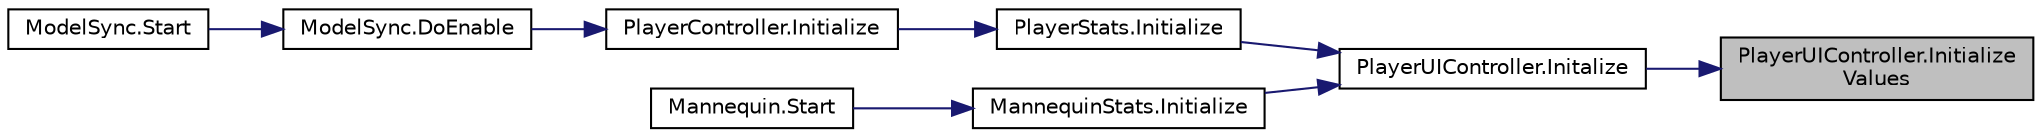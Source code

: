 digraph "PlayerUIController.InitializeValues"
{
 // INTERACTIVE_SVG=YES
 // LATEX_PDF_SIZE
  edge [fontname="Helvetica",fontsize="10",labelfontname="Helvetica",labelfontsize="10"];
  node [fontname="Helvetica",fontsize="10",shape=record];
  rankdir="RL";
  Node1 [label="PlayerUIController.Initialize\lValues",height=0.2,width=0.4,color="black", fillcolor="grey75", style="filled", fontcolor="black",tooltip="Initializes all the values into the Image and Text."];
  Node1 -> Node2 [dir="back",color="midnightblue",fontsize="10",style="solid",fontname="Helvetica"];
  Node2 [label="PlayerUIController.Initalize",height=0.2,width=0.4,color="black", fillcolor="white", style="filled",URL="$class_player_u_i_controller.html#ab6ed746dec17fdf763bc4ec1d713db7f",tooltip="Initializes all the values and colors for this Player."];
  Node2 -> Node3 [dir="back",color="midnightblue",fontsize="10",style="solid",fontname="Helvetica"];
  Node3 [label="PlayerStats.Initialize",height=0.2,width=0.4,color="black", fillcolor="white", style="filled",URL="$class_player_stats.html#ae874ab5cbb490cbdcf3f5613b8bc2240",tooltip="Initialize the actual Stats of the Player."];
  Node3 -> Node4 [dir="back",color="midnightblue",fontsize="10",style="solid",fontname="Helvetica"];
  Node4 [label="PlayerController.Initialize",height=0.2,width=0.4,color="black", fillcolor="white", style="filled",URL="$class_player_controller.html#a75e94e4fd555e57e55ab4b7e54024dcf",tooltip="Initialize the PlayerController."];
  Node4 -> Node5 [dir="back",color="midnightblue",fontsize="10",style="solid",fontname="Helvetica"];
  Node5 [label="ModelSync.DoEnable",height=0.2,width=0.4,color="black", fillcolor="white", style="filled",URL="$class_model_sync.html#ab8359f73ae31a7f926c80ebcd7e9444a",tooltip="This starts all the initialization chain for the player."];
  Node5 -> Node6 [dir="back",color="midnightblue",fontsize="10",style="solid",fontname="Helvetica"];
  Node6 [label="ModelSync.Start",height=0.2,width=0.4,color="black", fillcolor="white", style="filled",URL="$class_model_sync.html#a47be08ee3bbd2a173514e74da3dd65cb",tooltip=" "];
  Node2 -> Node7 [dir="back",color="midnightblue",fontsize="10",style="solid",fontname="Helvetica"];
  Node7 [label="MannequinStats.Initialize",height=0.2,width=0.4,color="black", fillcolor="white", style="filled",URL="$class_mannequin_stats.html#a0cecf416149ad28539cb696fad4ae175",tooltip=" "];
  Node7 -> Node8 [dir="back",color="midnightblue",fontsize="10",style="solid",fontname="Helvetica"];
  Node8 [label="Mannequin.Start",height=0.2,width=0.4,color="black", fillcolor="white", style="filled",URL="$class_mannequin.html#af638d1036ae3aee689fe03b43cea0df5",tooltip=" "];
}
